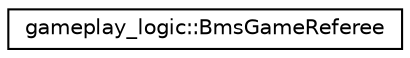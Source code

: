 digraph "Graphical Class Hierarchy"
{
 // LATEX_PDF_SIZE
  edge [fontname="Helvetica",fontsize="10",labelfontname="Helvetica",labelfontsize="10"];
  node [fontname="Helvetica",fontsize="10",shape=record];
  rankdir="LR";
  Node0 [label="gameplay_logic::BmsGameReferee",height=0.2,width=0.4,color="black", fillcolor="white", style="filled",URL="$classgameplay__logic_1_1BmsGameReferee.html",tooltip=" "];
}
